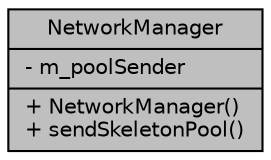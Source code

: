 digraph "NetworkManager"
{
 // LATEX_PDF_SIZE
  edge [fontname="Helvetica",fontsize="10",labelfontname="Helvetica",labelfontsize="10"];
  node [fontname="Helvetica",fontsize="10",shape=record];
  Node1 [label="{NetworkManager\n|- m_poolSender\l|+ NetworkManager()\l+ sendSkeletonPool()\l}",height=0.2,width=0.4,color="black", fillcolor="grey75", style="filled", fontcolor="black",tooltip="Manager for different Network Sender and skeleton sending."];
}
